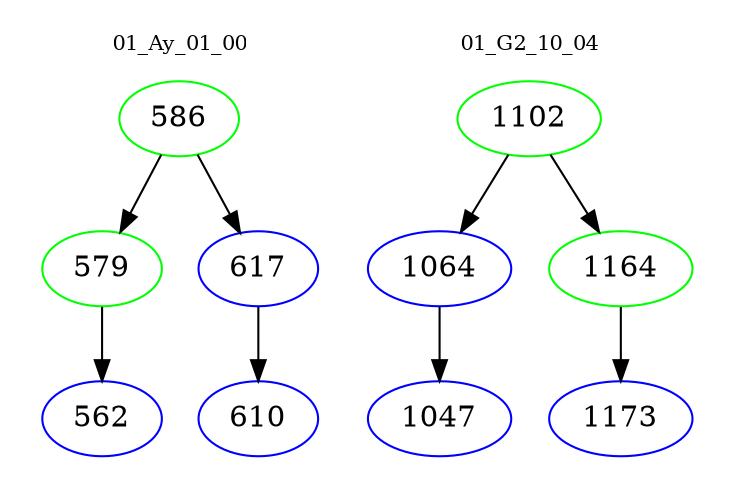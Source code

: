 digraph{
subgraph cluster_0 {
color = white
label = "01_Ay_01_00";
fontsize=10;
T0_586 [label="586", color="green"]
T0_586 -> T0_579 [color="black"]
T0_579 [label="579", color="green"]
T0_579 -> T0_562 [color="black"]
T0_562 [label="562", color="blue"]
T0_586 -> T0_617 [color="black"]
T0_617 [label="617", color="blue"]
T0_617 -> T0_610 [color="black"]
T0_610 [label="610", color="blue"]
}
subgraph cluster_1 {
color = white
label = "01_G2_10_04";
fontsize=10;
T1_1102 [label="1102", color="green"]
T1_1102 -> T1_1064 [color="black"]
T1_1064 [label="1064", color="blue"]
T1_1064 -> T1_1047 [color="black"]
T1_1047 [label="1047", color="blue"]
T1_1102 -> T1_1164 [color="black"]
T1_1164 [label="1164", color="green"]
T1_1164 -> T1_1173 [color="black"]
T1_1173 [label="1173", color="blue"]
}
}
